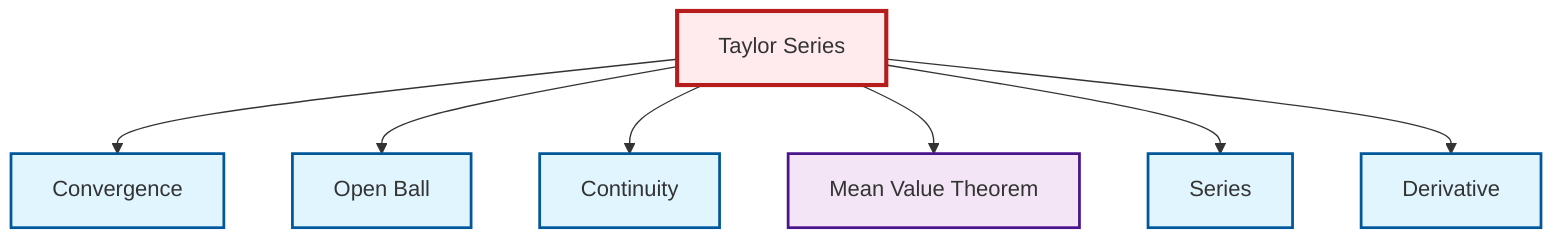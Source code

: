 graph TD
    classDef definition fill:#e1f5fe,stroke:#01579b,stroke-width:2px
    classDef theorem fill:#f3e5f5,stroke:#4a148c,stroke-width:2px
    classDef axiom fill:#fff3e0,stroke:#e65100,stroke-width:2px
    classDef example fill:#e8f5e9,stroke:#1b5e20,stroke-width:2px
    classDef current fill:#ffebee,stroke:#b71c1c,stroke-width:3px
    def-series["Series"]:::definition
    def-convergence["Convergence"]:::definition
    def-continuity["Continuity"]:::definition
    def-derivative["Derivative"]:::definition
    thm-mean-value["Mean Value Theorem"]:::theorem
    def-open-ball["Open Ball"]:::definition
    thm-taylor-series["Taylor Series"]:::theorem
    thm-taylor-series --> def-convergence
    thm-taylor-series --> def-open-ball
    thm-taylor-series --> def-continuity
    thm-taylor-series --> thm-mean-value
    thm-taylor-series --> def-series
    thm-taylor-series --> def-derivative
    class thm-taylor-series current